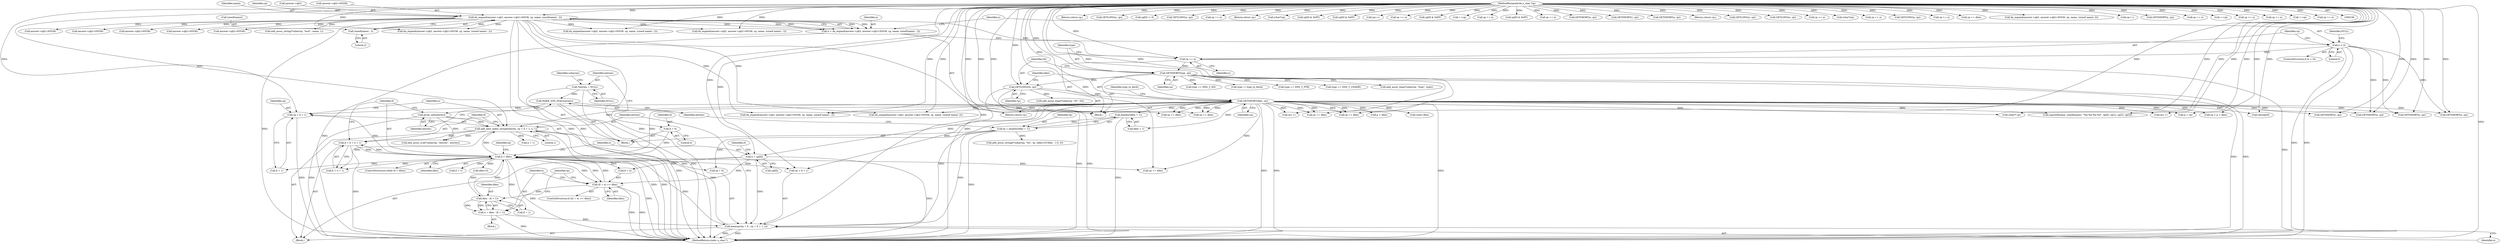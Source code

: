 digraph "0_php-src_b34d7849ed90ced9345f8ea1c59bc8d101c18468@pointer" {
"1000472" [label="(Call,cp + ll + 1)"];
"1000107" [label="(MethodParameterIn,u_char *cp)"];
"1000167" [label="(Call,GETSHORT(dlen, cp))"];
"1000164" [label="(Call,GETLONG(ttl, cp))"];
"1000161" [label="(Call,GETSHORT(type, cp))"];
"1000158" [label="(Call,cp += n)"];
"1000152" [label="(Call,n < 0)"];
"1000134" [label="(Call,n = dn_expand(answer->qb2, answer->qb2+65536, cp, name, sizeof(name) - 2))"];
"1000136" [label="(Call,dn_expand(answer->qb2, answer->qb2+65536, cp, name, sizeof(name) - 2))"];
"1000147" [label="(Call,sizeof(name) - 2)"];
"1000437" [label="(Call,ll < dlen)"];
"1000413" [label="(Call,ll = 0)"];
"1000479" [label="(Call,ll = ll + n + 1)"];
"1000470" [label="(Call,add_next_index_stringl(entries, cp + ll + 1, n, 1))"];
"1000434" [label="(Call,array_init(entries))"];
"1000432" [label="(Call,MAKE_STD_ZVAL(entries))"];
"1000417" [label="(Call,*entries = NULL)"];
"1000460" [label="(Call,memcpy(tp + ll , cp + ll + 1, n))"];
"1000426" [label="(Call,tp = emalloc(dlen + 1))"];
"1000428" [label="(Call,emalloc(dlen + 1))"];
"1000453" [label="(Call,n = dlen - (ll + 1))"];
"1000455" [label="(Call,dlen - (ll + 1))"];
"1000447" [label="(Call,(ll + n) >= dlen)"];
"1000441" [label="(Call,n = cp[ll])"];
"1000161" [label="(Call,GETSHORT(type, cp))"];
"1000478" [label="(Literal,1)"];
"1000469" [label="(Identifier,n)"];
"1000191" [label="(Return,return cp;)"];
"1000284" [label="(Call,GETSHORT(n, cp))"];
"1000758" [label="(Call,(int)cp[0])"];
"1000153" [label="(Identifier,n)"];
"1000436" [label="(ControlStructure,while (ll < dlen))"];
"1001213" [label="(Call,cp += dlen)"];
"1000146" [label="(Identifier,name)"];
"1000150" [label="(Literal,2)"];
"1000228" [label="(Call,(char*) cp)"];
"1000419" [label="(Identifier,NULL)"];
"1000145" [label="(Identifier,cp)"];
"1001217" [label="(Return,return cp;)"];
"1001219" [label="(MethodReturn,static u_char *)"];
"1000154" [label="(Literal,0)"];
"1000151" [label="(ControlStructure,if (n < 0))"];
"1000523" [label="(Call,dn_expand(answer->qb2, answer->qb2+65536, cp, name, (sizeof name) -2))"];
"1000428" [label="(Call,emalloc(dlen + 1))"];
"1000375" [label="(Call,cp++)"];
"1000147" [label="(Call,sizeof(name) - 2)"];
"1000619" [label="(Call,GETLONG(n, cp))"];
"1000802" [label="(Call,cp[0] != 0)"];
"1000527" [label="(Call,answer->qb2+65536)"];
"1000451" [label="(Identifier,dlen)"];
"1000479" [label="(Call,ll = ll + n + 1)"];
"1000603" [label="(Call,GETLONG(n, cp))"];
"1000491" [label="(Call,cp += dlen)"];
"1000429" [label="(Call,dlen + 1)"];
"1000406" [label="(Call,cp += n)"];
"1000137" [label="(Call,answer->qb2)"];
"1000238" [label="(Return,return cp;)"];
"1000381" [label="(Call,(char*)cp)"];
"1000426" [label="(Call,tp = emalloc(dlen + 1))"];
"1000448" [label="(Call,ll + n)"];
"1000165" [label="(Identifier,ttl)"];
"1000159" [label="(Identifier,cp)"];
"1000461" [label="(Call,tp + ll)"];
"1000417" [label="(Call,*entries = NULL)"];
"1001096" [label="(Call,GETSHORT(n, cp))"];
"1000443" [label="(Call,cp[ll])"];
"1000453" [label="(Call,n = dlen - (ll + 1))"];
"1000414" [label="(Identifier,ll)"];
"1000219" [label="(Call,add_assoc_long(*subarray, \"type\", type))"];
"1000481" [label="(Call,ll + n + 1)"];
"1000306" [label="(Call,type == DNS_T_NS)"];
"1000427" [label="(Identifier,tp)"];
"1000334" [label="(Call,answer->qb2+65536)"];
"1000435" [label="(Identifier,entries)"];
"1000456" [label="(Identifier,dlen)"];
"1001114" [label="(Call,cp[0] & 0xFF)"];
"1001134" [label="(Call,cp[0] & 0xFF)"];
"1000422" [label="(Identifier,subarray)"];
"1000441" [label="(Call,n = cp[ll])"];
"1000395" [label="(Call,cp++)"];
"1001031" [label="(Call,GETSHORT(n, cp))"];
"1000167" [label="(Call,GETSHORT(dlen, cp))"];
"1000440" [label="(Block,)"];
"1000188" [label="(Call,cp += dlen)"];
"1001149" [label="(Call,cp += n)"];
"1000477" [label="(Identifier,n)"];
"1000996" [label="(Call,answer->qb2+65536)"];
"1000415" [label="(Literal,0)"];
"1000199" [label="(Call,add_assoc_string(*subarray, \"host\", name, 1))"];
"1000830" [label="(Call,cp[0] & 0xFF)"];
"1001145" [label="(Call,++cp)"];
"1000545" [label="(Call,cp += n)"];
"1001154" [label="(Call,cp[0] & 0xFF)"];
"1000352" [label="(Call,cp += n)"];
"1001047" [label="(Call,GETSHORT(n, cp))"];
"1000175" [label="(Call,type != type_to_fetch)"];
"1000166" [label="(Identifier,cp)"];
"1000889" [label="(Call,GETSHORT(s, cp))"];
"1000439" [label="(Identifier,dlen)"];
"1000442" [label="(Identifier,n)"];
"1001039" [label="(Call,GETSHORT(n, cp))"];
"1000160" [label="(Identifier,n)"];
"1000488" [label="(Identifier,tp)"];
"1000182" [label="(Return,return cp;)"];
"1000595" [label="(Call,GETLONG(n, cp))"];
"1001061" [label="(Call,answer->qb2+65536)"];
"1000611" [label="(Call,GETLONG(n, cp))"];
"1001057" [label="(Call,dn_expand(answer->qb2, answer->qb2+65536, cp, name, (sizeof name) - 2))"];
"1001079" [label="(Call,cp += n)"];
"1000179" [label="(Call,cp += dlen)"];
"1000250" [label="(Call,snprintf(name, sizeof(name), \"%d.%d.%d.%d\", cp[0], cp[1], cp[2], cp[3]))"];
"1000433" [label="(Identifier,entries)"];
"1000986" [label="(Call,p + dlen)"];
"1000434" [label="(Call,array_init(entries))"];
"1000454" [label="(Identifier,n)"];
"1000330" [label="(Call,dn_expand(answer->qb2, answer->qb2+65536, cp, name, (sizeof name) - 2))"];
"1000401" [label="(Call,(char*)cp)"];
"1000437" [label="(Call,ll < dlen)"];
"1000764" [label="(Call,cp++)"];
"1000211" [label="(Call,add_assoc_long(*subarray, \"ttl\", ttl))"];
"1000113" [label="(Block,)"];
"1000231" [label="(Call,(uint) dlen)"];
"1000162" [label="(Identifier,type)"];
"1000578" [label="(Call,cp += n)"];
"1000148" [label="(Call,sizeof(name))"];
"1000169" [label="(Identifier,cp)"];
"1000318" [label="(Call,type == DNS_T_PTR)"];
"1000508" [label="(Call,add_assoc_zval(*subarray, \"entries\", entries))"];
"1000455" [label="(Call,dlen - (ll + 1))"];
"1000460" [label="(Call,memcpy(tp + ll , cp + ll + 1, n))"];
"1000984" [label="(Call,cp < p + dlen)"];
"1000473" [label="(Identifier,cp)"];
"1000587" [label="(Call,GETLONG(n, cp))"];
"1000294" [label="(Call,type == DNS_T_CNAME)"];
"1001129" [label="(Call,cp += n)"];
"1000471" [label="(Identifier,entries)"];
"1000418" [label="(Identifier,entries)"];
"1000235" [label="(Call,cp += dlen)"];
"1000107" [label="(MethodParameterIn,u_char *cp)"];
"1000135" [label="(Identifier,n)"];
"1000438" [label="(Identifier,ll)"];
"1000164" [label="(Call,GETLONG(ttl, cp))"];
"1000556" [label="(Call,dn_expand(answer->qb2, answer->qb2+65536, cp, name, (sizeof name) -2))"];
"1000992" [label="(Call,dn_expand(answer->qb2, answer->qb2+65536, cp, name, (sizeof name) - 2))"];
"1000494" [label="(Call,add_assoc_stringl(*subarray, \"txt\", tp, (dlen>0)?dlen - 1:0, 0))"];
"1000273" [label="(Call,cp += dlen)"];
"1000413" [label="(Call,ll = 0)"];
"1000163" [label="(Identifier,cp)"];
"1001178" [label="(Call,answer->qb2+65536)"];
"1000446" [label="(ControlStructure,if ((ll + n) >= dlen))"];
"1000173" [label="(Identifier,type_to_fetch)"];
"1000873" [label="(Call,cp++)"];
"1000157" [label="(Identifier,NULL)"];
"1000483" [label="(Call,n + 1)"];
"1000472" [label="(Call,cp + ll + 1)"];
"1000136" [label="(Call,dn_expand(answer->qb2, answer->qb2+65536, cp, name, sizeof(name) - 2))"];
"1000462" [label="(Identifier,tp)"];
"1000644" [label="(Call,GETSHORT(s, cp))"];
"1001104" [label="(Call,GETSHORT(n, cp))"];
"1001014" [label="(Call,cp += n)"];
"1000158" [label="(Call,cp += n)"];
"1000152" [label="(Call,n < 0)"];
"1000457" [label="(Call,ll + 1)"];
"1000464" [label="(Call,cp + ll + 1)"];
"1000470" [label="(Call,add_next_index_stringl(entries, cp + ll + 1, n, 1))"];
"1001165" [label="(Call,++cp)"];
"1001174" [label="(Call,dn_expand(answer->qb2, answer->qb2+65536, cp, name, (sizeof name) - 2))"];
"1000746" [label="(Call,p = cp)"];
"1000466" [label="(Call,ll + 1)"];
"1000411" [label="(Block,)"];
"1000386" [label="(Call,cp += n)"];
"1000452" [label="(Block,)"];
"1000474" [label="(Call,ll + 1)"];
"1000447" [label="(Call,(ll + n) >= dlen)"];
"1001169" [label="(Call,cp += n)"];
"1000140" [label="(Call,answer->qb2+65536)"];
"1001125" [label="(Call,++cp)"];
"1000134" [label="(Call,n = dn_expand(answer->qb2, answer->qb2+65536, cp, name, sizeof(name) - 2))"];
"1000480" [label="(Identifier,ll)"];
"1000432" [label="(Call,MAKE_STD_ZVAL(entries))"];
"1001196" [label="(Call,cp += n)"];
"1000168" [label="(Identifier,dlen)"];
"1000500" [label="(Call,dlen>0)"];
"1000449" [label="(Identifier,ll)"];
"1000472" -> "1000470"  [label="AST: "];
"1000472" -> "1000474"  [label="CFG: "];
"1000473" -> "1000472"  [label="AST: "];
"1000474" -> "1000472"  [label="AST: "];
"1000477" -> "1000472"  [label="CFG: "];
"1000472" -> "1001219"  [label="DDG: "];
"1000107" -> "1000472"  [label="DDG: "];
"1000167" -> "1000472"  [label="DDG: "];
"1000437" -> "1000472"  [label="DDG: "];
"1000107" -> "1000106"  [label="AST: "];
"1000107" -> "1001219"  [label="DDG: "];
"1000107" -> "1000136"  [label="DDG: "];
"1000107" -> "1000158"  [label="DDG: "];
"1000107" -> "1000161"  [label="DDG: "];
"1000107" -> "1000164"  [label="DDG: "];
"1000107" -> "1000167"  [label="DDG: "];
"1000107" -> "1000179"  [label="DDG: "];
"1000107" -> "1000182"  [label="DDG: "];
"1000107" -> "1000188"  [label="DDG: "];
"1000107" -> "1000191"  [label="DDG: "];
"1000107" -> "1000228"  [label="DDG: "];
"1000107" -> "1000235"  [label="DDG: "];
"1000107" -> "1000238"  [label="DDG: "];
"1000107" -> "1000250"  [label="DDG: "];
"1000107" -> "1000273"  [label="DDG: "];
"1000107" -> "1000284"  [label="DDG: "];
"1000107" -> "1000330"  [label="DDG: "];
"1000107" -> "1000352"  [label="DDG: "];
"1000107" -> "1000375"  [label="DDG: "];
"1000107" -> "1000381"  [label="DDG: "];
"1000107" -> "1000386"  [label="DDG: "];
"1000107" -> "1000395"  [label="DDG: "];
"1000107" -> "1000401"  [label="DDG: "];
"1000107" -> "1000406"  [label="DDG: "];
"1000107" -> "1000441"  [label="DDG: "];
"1000107" -> "1000460"  [label="DDG: "];
"1000107" -> "1000464"  [label="DDG: "];
"1000107" -> "1000470"  [label="DDG: "];
"1000107" -> "1000491"  [label="DDG: "];
"1000107" -> "1000523"  [label="DDG: "];
"1000107" -> "1000545"  [label="DDG: "];
"1000107" -> "1000556"  [label="DDG: "];
"1000107" -> "1000578"  [label="DDG: "];
"1000107" -> "1000587"  [label="DDG: "];
"1000107" -> "1000595"  [label="DDG: "];
"1000107" -> "1000603"  [label="DDG: "];
"1000107" -> "1000611"  [label="DDG: "];
"1000107" -> "1000619"  [label="DDG: "];
"1000107" -> "1000644"  [label="DDG: "];
"1000107" -> "1000746"  [label="DDG: "];
"1000107" -> "1000758"  [label="DDG: "];
"1000107" -> "1000764"  [label="DDG: "];
"1000107" -> "1000802"  [label="DDG: "];
"1000107" -> "1000830"  [label="DDG: "];
"1000107" -> "1000873"  [label="DDG: "];
"1000107" -> "1000889"  [label="DDG: "];
"1000107" -> "1000984"  [label="DDG: "];
"1000107" -> "1000992"  [label="DDG: "];
"1000107" -> "1001014"  [label="DDG: "];
"1000107" -> "1001031"  [label="DDG: "];
"1000107" -> "1001039"  [label="DDG: "];
"1000107" -> "1001047"  [label="DDG: "];
"1000107" -> "1001057"  [label="DDG: "];
"1000107" -> "1001079"  [label="DDG: "];
"1000107" -> "1001096"  [label="DDG: "];
"1000107" -> "1001104"  [label="DDG: "];
"1000107" -> "1001114"  [label="DDG: "];
"1000107" -> "1001125"  [label="DDG: "];
"1000107" -> "1001129"  [label="DDG: "];
"1000107" -> "1001134"  [label="DDG: "];
"1000107" -> "1001145"  [label="DDG: "];
"1000107" -> "1001149"  [label="DDG: "];
"1000107" -> "1001154"  [label="DDG: "];
"1000107" -> "1001165"  [label="DDG: "];
"1000107" -> "1001169"  [label="DDG: "];
"1000107" -> "1001174"  [label="DDG: "];
"1000107" -> "1001196"  [label="DDG: "];
"1000107" -> "1001213"  [label="DDG: "];
"1000107" -> "1001217"  [label="DDG: "];
"1000167" -> "1000113"  [label="AST: "];
"1000167" -> "1000169"  [label="CFG: "];
"1000168" -> "1000167"  [label="AST: "];
"1000169" -> "1000167"  [label="AST: "];
"1000173" -> "1000167"  [label="CFG: "];
"1000167" -> "1001219"  [label="DDG: "];
"1000167" -> "1001219"  [label="DDG: "];
"1000167" -> "1001219"  [label="DDG: "];
"1000164" -> "1000167"  [label="DDG: "];
"1000167" -> "1000179"  [label="DDG: "];
"1000167" -> "1000179"  [label="DDG: "];
"1000167" -> "1000188"  [label="DDG: "];
"1000167" -> "1000188"  [label="DDG: "];
"1000167" -> "1000228"  [label="DDG: "];
"1000167" -> "1000231"  [label="DDG: "];
"1000167" -> "1000250"  [label="DDG: "];
"1000167" -> "1000273"  [label="DDG: "];
"1000167" -> "1000273"  [label="DDG: "];
"1000167" -> "1000284"  [label="DDG: "];
"1000167" -> "1000330"  [label="DDG: "];
"1000167" -> "1000375"  [label="DDG: "];
"1000167" -> "1000428"  [label="DDG: "];
"1000167" -> "1000429"  [label="DDG: "];
"1000167" -> "1000437"  [label="DDG: "];
"1000167" -> "1000441"  [label="DDG: "];
"1000167" -> "1000460"  [label="DDG: "];
"1000167" -> "1000464"  [label="DDG: "];
"1000167" -> "1000470"  [label="DDG: "];
"1000167" -> "1000491"  [label="DDG: "];
"1000167" -> "1000523"  [label="DDG: "];
"1000167" -> "1000644"  [label="DDG: "];
"1000167" -> "1000746"  [label="DDG: "];
"1000167" -> "1000758"  [label="DDG: "];
"1000167" -> "1000764"  [label="DDG: "];
"1000167" -> "1000984"  [label="DDG: "];
"1000167" -> "1000986"  [label="DDG: "];
"1000167" -> "1001031"  [label="DDG: "];
"1000167" -> "1001096"  [label="DDG: "];
"1000167" -> "1001213"  [label="DDG: "];
"1000167" -> "1001213"  [label="DDG: "];
"1000167" -> "1001217"  [label="DDG: "];
"1000164" -> "1000113"  [label="AST: "];
"1000164" -> "1000166"  [label="CFG: "];
"1000165" -> "1000164"  [label="AST: "];
"1000166" -> "1000164"  [label="AST: "];
"1000168" -> "1000164"  [label="CFG: "];
"1000164" -> "1001219"  [label="DDG: "];
"1000164" -> "1001219"  [label="DDG: "];
"1000161" -> "1000164"  [label="DDG: "];
"1000164" -> "1000211"  [label="DDG: "];
"1000161" -> "1000113"  [label="AST: "];
"1000161" -> "1000163"  [label="CFG: "];
"1000162" -> "1000161"  [label="AST: "];
"1000163" -> "1000161"  [label="AST: "];
"1000165" -> "1000161"  [label="CFG: "];
"1000161" -> "1001219"  [label="DDG: "];
"1000161" -> "1001219"  [label="DDG: "];
"1000158" -> "1000161"  [label="DDG: "];
"1000161" -> "1000175"  [label="DDG: "];
"1000161" -> "1000219"  [label="DDG: "];
"1000161" -> "1000294"  [label="DDG: "];
"1000161" -> "1000306"  [label="DDG: "];
"1000161" -> "1000318"  [label="DDG: "];
"1000158" -> "1000113"  [label="AST: "];
"1000158" -> "1000160"  [label="CFG: "];
"1000159" -> "1000158"  [label="AST: "];
"1000160" -> "1000158"  [label="AST: "];
"1000162" -> "1000158"  [label="CFG: "];
"1000158" -> "1001219"  [label="DDG: "];
"1000152" -> "1000158"  [label="DDG: "];
"1000136" -> "1000158"  [label="DDG: "];
"1000152" -> "1000151"  [label="AST: "];
"1000152" -> "1000154"  [label="CFG: "];
"1000153" -> "1000152"  [label="AST: "];
"1000154" -> "1000152"  [label="AST: "];
"1000157" -> "1000152"  [label="CFG: "];
"1000159" -> "1000152"  [label="CFG: "];
"1000152" -> "1001219"  [label="DDG: "];
"1000152" -> "1001219"  [label="DDG: "];
"1000134" -> "1000152"  [label="DDG: "];
"1000152" -> "1000284"  [label="DDG: "];
"1000152" -> "1001031"  [label="DDG: "];
"1000152" -> "1001096"  [label="DDG: "];
"1000134" -> "1000113"  [label="AST: "];
"1000134" -> "1000136"  [label="CFG: "];
"1000135" -> "1000134"  [label="AST: "];
"1000136" -> "1000134"  [label="AST: "];
"1000153" -> "1000134"  [label="CFG: "];
"1000134" -> "1001219"  [label="DDG: "];
"1000136" -> "1000134"  [label="DDG: "];
"1000136" -> "1000134"  [label="DDG: "];
"1000136" -> "1000134"  [label="DDG: "];
"1000136" -> "1000134"  [label="DDG: "];
"1000136" -> "1000134"  [label="DDG: "];
"1000136" -> "1000147"  [label="CFG: "];
"1000137" -> "1000136"  [label="AST: "];
"1000140" -> "1000136"  [label="AST: "];
"1000145" -> "1000136"  [label="AST: "];
"1000146" -> "1000136"  [label="AST: "];
"1000147" -> "1000136"  [label="AST: "];
"1000136" -> "1001219"  [label="DDG: "];
"1000136" -> "1001219"  [label="DDG: "];
"1000136" -> "1001219"  [label="DDG: "];
"1000136" -> "1001219"  [label="DDG: "];
"1000136" -> "1001219"  [label="DDG: "];
"1000147" -> "1000136"  [label="DDG: "];
"1000136" -> "1000199"  [label="DDG: "];
"1000136" -> "1000330"  [label="DDG: "];
"1000136" -> "1000334"  [label="DDG: "];
"1000136" -> "1000523"  [label="DDG: "];
"1000136" -> "1000527"  [label="DDG: "];
"1000136" -> "1000992"  [label="DDG: "];
"1000136" -> "1000996"  [label="DDG: "];
"1000136" -> "1001057"  [label="DDG: "];
"1000136" -> "1001061"  [label="DDG: "];
"1000136" -> "1001174"  [label="DDG: "];
"1000136" -> "1001178"  [label="DDG: "];
"1000147" -> "1000150"  [label="CFG: "];
"1000148" -> "1000147"  [label="AST: "];
"1000150" -> "1000147"  [label="AST: "];
"1000437" -> "1000436"  [label="AST: "];
"1000437" -> "1000439"  [label="CFG: "];
"1000438" -> "1000437"  [label="AST: "];
"1000439" -> "1000437"  [label="AST: "];
"1000442" -> "1000437"  [label="CFG: "];
"1000488" -> "1000437"  [label="CFG: "];
"1000437" -> "1001219"  [label="DDG: "];
"1000437" -> "1001219"  [label="DDG: "];
"1000413" -> "1000437"  [label="DDG: "];
"1000479" -> "1000437"  [label="DDG: "];
"1000447" -> "1000437"  [label="DDG: "];
"1000455" -> "1000437"  [label="DDG: "];
"1000437" -> "1000447"  [label="DDG: "];
"1000437" -> "1000447"  [label="DDG: "];
"1000437" -> "1000448"  [label="DDG: "];
"1000437" -> "1000455"  [label="DDG: "];
"1000437" -> "1000457"  [label="DDG: "];
"1000437" -> "1000460"  [label="DDG: "];
"1000437" -> "1000461"  [label="DDG: "];
"1000437" -> "1000464"  [label="DDG: "];
"1000437" -> "1000466"  [label="DDG: "];
"1000437" -> "1000470"  [label="DDG: "];
"1000437" -> "1000474"  [label="DDG: "];
"1000437" -> "1000479"  [label="DDG: "];
"1000437" -> "1000481"  [label="DDG: "];
"1000437" -> "1000491"  [label="DDG: "];
"1000437" -> "1000500"  [label="DDG: "];
"1000413" -> "1000411"  [label="AST: "];
"1000413" -> "1000415"  [label="CFG: "];
"1000414" -> "1000413"  [label="AST: "];
"1000415" -> "1000413"  [label="AST: "];
"1000418" -> "1000413"  [label="CFG: "];
"1000479" -> "1000440"  [label="AST: "];
"1000479" -> "1000481"  [label="CFG: "];
"1000480" -> "1000479"  [label="AST: "];
"1000481" -> "1000479"  [label="AST: "];
"1000438" -> "1000479"  [label="CFG: "];
"1000479" -> "1001219"  [label="DDG: "];
"1000470" -> "1000479"  [label="DDG: "];
"1000470" -> "1000440"  [label="AST: "];
"1000470" -> "1000478"  [label="CFG: "];
"1000471" -> "1000470"  [label="AST: "];
"1000477" -> "1000470"  [label="AST: "];
"1000478" -> "1000470"  [label="AST: "];
"1000480" -> "1000470"  [label="CFG: "];
"1000470" -> "1001219"  [label="DDG: "];
"1000470" -> "1001219"  [label="DDG: "];
"1000434" -> "1000470"  [label="DDG: "];
"1000460" -> "1000470"  [label="DDG: "];
"1000470" -> "1000481"  [label="DDG: "];
"1000470" -> "1000483"  [label="DDG: "];
"1000470" -> "1000508"  [label="DDG: "];
"1000434" -> "1000411"  [label="AST: "];
"1000434" -> "1000435"  [label="CFG: "];
"1000435" -> "1000434"  [label="AST: "];
"1000438" -> "1000434"  [label="CFG: "];
"1000434" -> "1001219"  [label="DDG: "];
"1000432" -> "1000434"  [label="DDG: "];
"1000434" -> "1000508"  [label="DDG: "];
"1000432" -> "1000411"  [label="AST: "];
"1000432" -> "1000433"  [label="CFG: "];
"1000433" -> "1000432"  [label="AST: "];
"1000435" -> "1000432"  [label="CFG: "];
"1000432" -> "1001219"  [label="DDG: "];
"1000417" -> "1000432"  [label="DDG: "];
"1000417" -> "1000411"  [label="AST: "];
"1000417" -> "1000419"  [label="CFG: "];
"1000418" -> "1000417"  [label="AST: "];
"1000419" -> "1000417"  [label="AST: "];
"1000422" -> "1000417"  [label="CFG: "];
"1000417" -> "1001219"  [label="DDG: "];
"1000460" -> "1000440"  [label="AST: "];
"1000460" -> "1000469"  [label="CFG: "];
"1000461" -> "1000460"  [label="AST: "];
"1000464" -> "1000460"  [label="AST: "];
"1000469" -> "1000460"  [label="AST: "];
"1000471" -> "1000460"  [label="CFG: "];
"1000460" -> "1001219"  [label="DDG: "];
"1000460" -> "1001219"  [label="DDG: "];
"1000426" -> "1000460"  [label="DDG: "];
"1000453" -> "1000460"  [label="DDG: "];
"1000441" -> "1000460"  [label="DDG: "];
"1000426" -> "1000411"  [label="AST: "];
"1000426" -> "1000428"  [label="CFG: "];
"1000427" -> "1000426"  [label="AST: "];
"1000428" -> "1000426"  [label="AST: "];
"1000433" -> "1000426"  [label="CFG: "];
"1000426" -> "1001219"  [label="DDG: "];
"1000428" -> "1000426"  [label="DDG: "];
"1000426" -> "1000461"  [label="DDG: "];
"1000426" -> "1000494"  [label="DDG: "];
"1000428" -> "1000429"  [label="CFG: "];
"1000429" -> "1000428"  [label="AST: "];
"1000428" -> "1001219"  [label="DDG: "];
"1000453" -> "1000452"  [label="AST: "];
"1000453" -> "1000455"  [label="CFG: "];
"1000454" -> "1000453"  [label="AST: "];
"1000455" -> "1000453"  [label="AST: "];
"1000462" -> "1000453"  [label="CFG: "];
"1000453" -> "1001219"  [label="DDG: "];
"1000455" -> "1000453"  [label="DDG: "];
"1000455" -> "1000453"  [label="DDG: "];
"1000455" -> "1000457"  [label="CFG: "];
"1000456" -> "1000455"  [label="AST: "];
"1000457" -> "1000455"  [label="AST: "];
"1000447" -> "1000455"  [label="DDG: "];
"1000447" -> "1000446"  [label="AST: "];
"1000447" -> "1000451"  [label="CFG: "];
"1000448" -> "1000447"  [label="AST: "];
"1000451" -> "1000447"  [label="AST: "];
"1000454" -> "1000447"  [label="CFG: "];
"1000462" -> "1000447"  [label="CFG: "];
"1000447" -> "1001219"  [label="DDG: "];
"1000447" -> "1001219"  [label="DDG: "];
"1000441" -> "1000447"  [label="DDG: "];
"1000441" -> "1000440"  [label="AST: "];
"1000441" -> "1000443"  [label="CFG: "];
"1000442" -> "1000441"  [label="AST: "];
"1000443" -> "1000441"  [label="AST: "];
"1000449" -> "1000441"  [label="CFG: "];
"1000441" -> "1001219"  [label="DDG: "];
"1000441" -> "1000448"  [label="DDG: "];
}
